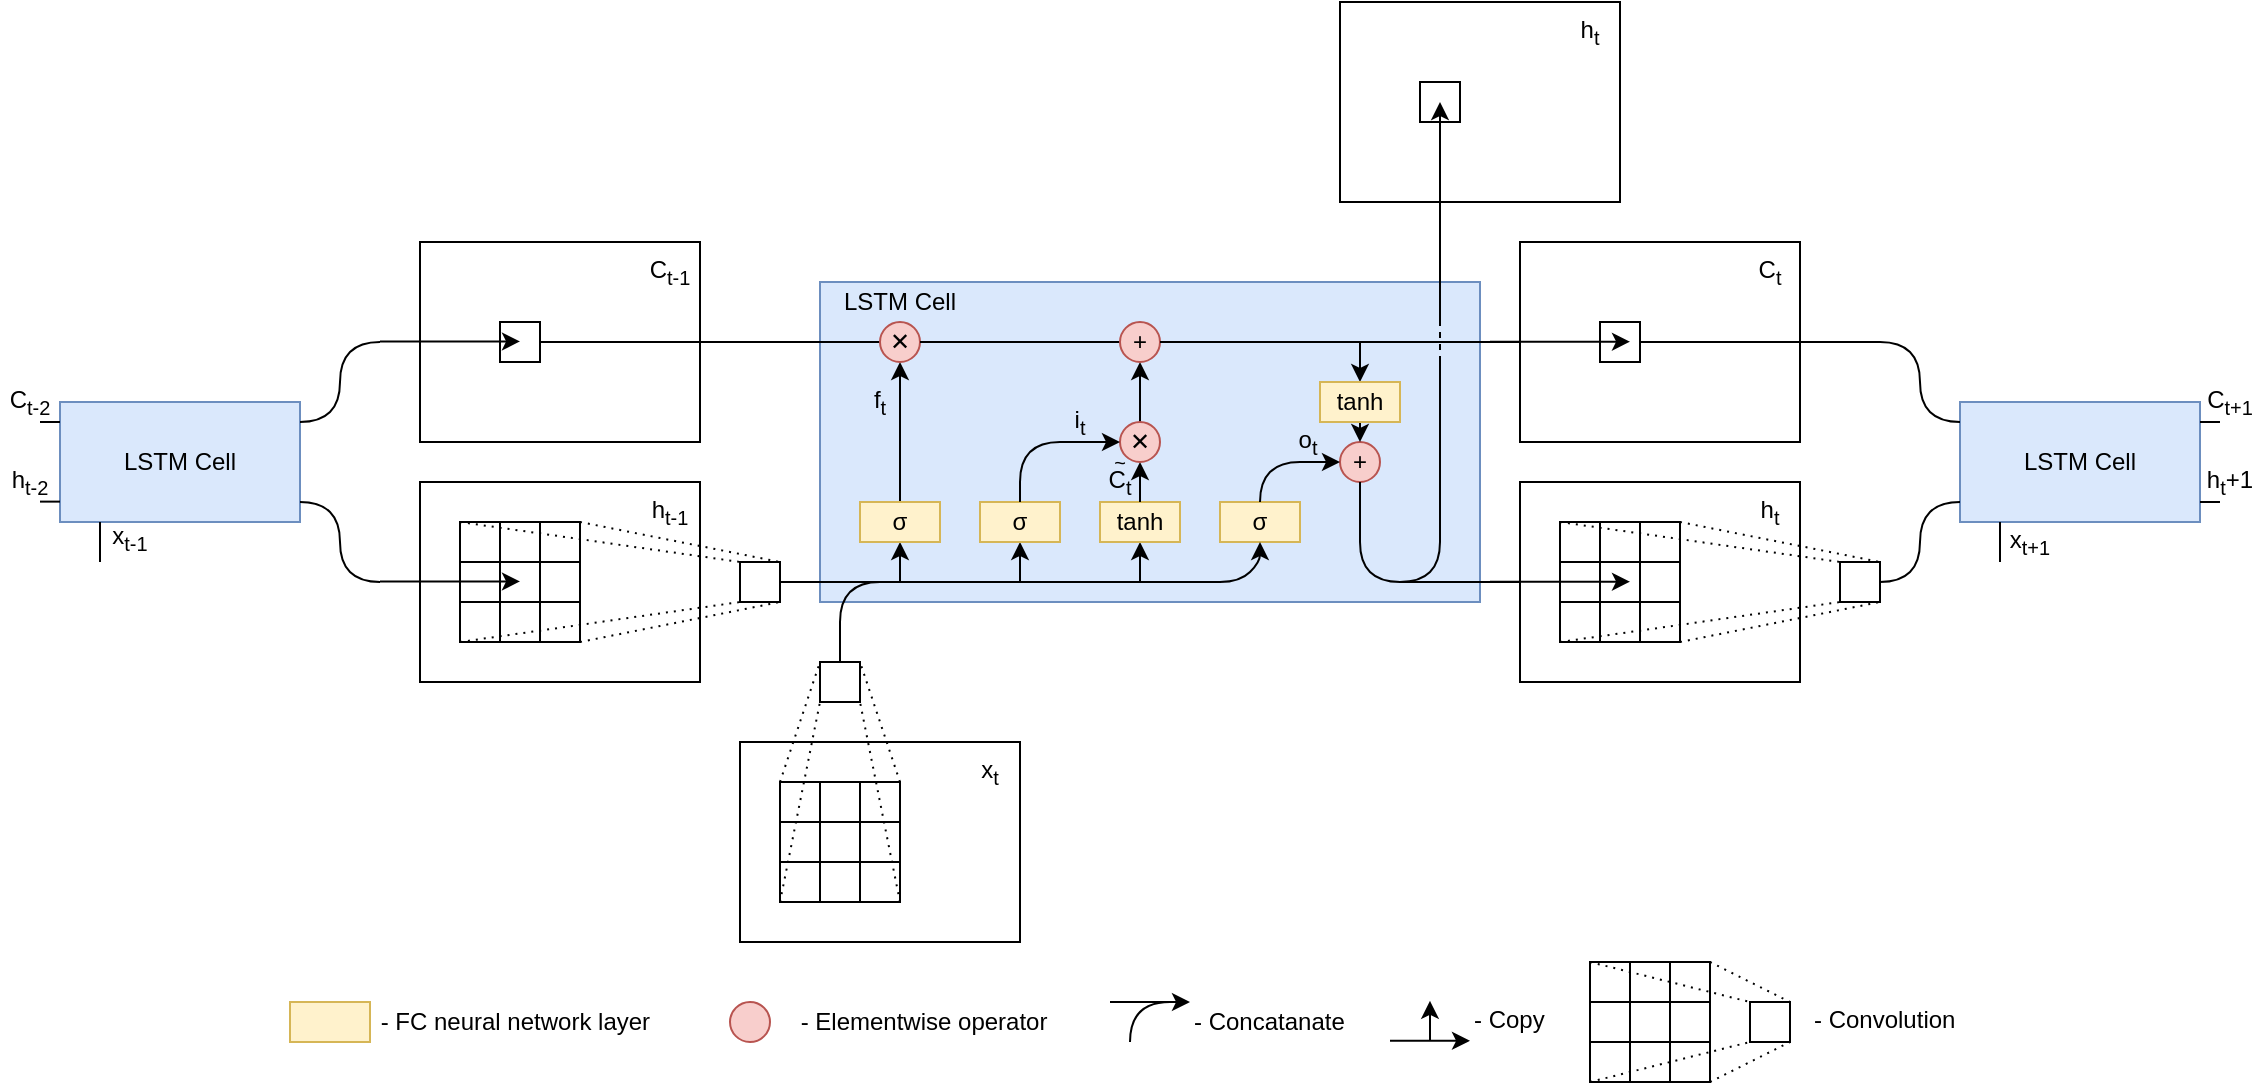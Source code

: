 <mxfile version="16.5.4" type="device"><diagram id="KhUQchR3RlhRg2ee9thn" name="Page-1"><mxGraphModel dx="1152" dy="661" grid="1" gridSize="10" guides="1" tooltips="1" connect="1" arrows="1" fold="1" page="1" pageScale="1" pageWidth="827" pageHeight="1169" math="0" shadow="0"><root><mxCell id="0"/><mxCell id="1" parent="0"/><mxCell id="8N4A5FO1xMZ-NtnTZJ2Z-138" value="" style="rounded=0;whiteSpace=wrap;html=1;fillColor=none;" vertex="1" parent="1"><mxGeometry x="560" y="400" width="140" height="100" as="geometry"/></mxCell><mxCell id="8N4A5FO1xMZ-NtnTZJ2Z-185" value="" style="rounded=0;whiteSpace=wrap;html=1;fillColor=none;" vertex="1" parent="1"><mxGeometry x="1110" y="400" width="140" height="100" as="geometry"/></mxCell><mxCell id="8N4A5FO1xMZ-NtnTZJ2Z-153" value="" style="rounded=0;whiteSpace=wrap;html=1;fillColor=none;" vertex="1" parent="1"><mxGeometry x="560" y="280" width="140" height="100" as="geometry"/></mxCell><mxCell id="8N4A5FO1xMZ-NtnTZJ2Z-56" value="" style="rounded=0;whiteSpace=wrap;html=1;fillColor=#dae8fc;strokeColor=#6c8ebf;" vertex="1" parent="1"><mxGeometry x="760" y="300" width="330" height="160" as="geometry"/></mxCell><mxCell id="8N4A5FO1xMZ-NtnTZJ2Z-57" value="" style="endArrow=none;html=1;rounded=0;" edge="1" parent="1"><mxGeometry width="50" height="50" relative="1" as="geometry"><mxPoint x="740" y="450" as="sourcePoint"/><mxPoint x="960" y="450" as="targetPoint"/></mxGeometry></mxCell><mxCell id="8N4A5FO1xMZ-NtnTZJ2Z-58" value="" style="endArrow=classic;html=1;rounded=0;endFill=1;" edge="1" parent="1"><mxGeometry width="50" height="50" relative="1" as="geometry"><mxPoint x="800" y="450" as="sourcePoint"/><mxPoint x="800" y="430" as="targetPoint"/></mxGeometry></mxCell><mxCell id="8N4A5FO1xMZ-NtnTZJ2Z-59" style="edgeStyle=orthogonalEdgeStyle;rounded=0;orthogonalLoop=1;jettySize=auto;html=1;exitX=0.5;exitY=0;exitDx=0;exitDy=0;entryX=0.5;entryY=1;entryDx=0;entryDy=0;endArrow=classic;endFill=1;" edge="1" parent="1" source="8N4A5FO1xMZ-NtnTZJ2Z-60" target="8N4A5FO1xMZ-NtnTZJ2Z-70"><mxGeometry relative="1" as="geometry"/></mxCell><mxCell id="8N4A5FO1xMZ-NtnTZJ2Z-60" value="σ" style="rounded=0;whiteSpace=wrap;html=1;fillColor=#fff2cc;strokeColor=#d6b656;" vertex="1" parent="1"><mxGeometry x="780" y="410" width="40" height="20" as="geometry"/></mxCell><mxCell id="8N4A5FO1xMZ-NtnTZJ2Z-61" value="" style="endArrow=classic;html=1;rounded=0;endFill=1;" edge="1" parent="1"><mxGeometry width="50" height="50" relative="1" as="geometry"><mxPoint x="860" y="450" as="sourcePoint"/><mxPoint x="860" y="430" as="targetPoint"/></mxGeometry></mxCell><mxCell id="8N4A5FO1xMZ-NtnTZJ2Z-62" value="σ" style="rounded=0;whiteSpace=wrap;html=1;fillColor=#fff2cc;strokeColor=#d6b656;" vertex="1" parent="1"><mxGeometry x="840" y="410" width="40" height="20" as="geometry"/></mxCell><mxCell id="8N4A5FO1xMZ-NtnTZJ2Z-63" value="" style="endArrow=classic;html=1;rounded=0;endFill=1;" edge="1" parent="1"><mxGeometry width="50" height="50" relative="1" as="geometry"><mxPoint x="920" y="450" as="sourcePoint"/><mxPoint x="920" y="430" as="targetPoint"/></mxGeometry></mxCell><mxCell id="8N4A5FO1xMZ-NtnTZJ2Z-64" value="tanh" style="rounded=0;whiteSpace=wrap;html=1;fillColor=#fff2cc;strokeColor=#d6b656;" vertex="1" parent="1"><mxGeometry x="900" y="410" width="40" height="20" as="geometry"/></mxCell><mxCell id="8N4A5FO1xMZ-NtnTZJ2Z-65" value="" style="endArrow=classic;html=1;rounded=0;exitX=0.5;exitY=0;exitDx=0;exitDy=0;endFill=1;" edge="1" parent="1" source="8N4A5FO1xMZ-NtnTZJ2Z-64"><mxGeometry width="50" height="50" relative="1" as="geometry"><mxPoint x="900" y="410" as="sourcePoint"/><mxPoint x="920" y="390" as="targetPoint"/></mxGeometry></mxCell><mxCell id="8N4A5FO1xMZ-NtnTZJ2Z-66" style="edgeStyle=orthogonalEdgeStyle;rounded=0;orthogonalLoop=1;jettySize=auto;html=1;exitX=0.5;exitY=0;exitDx=0;exitDy=0;entryX=0.5;entryY=1;entryDx=0;entryDy=0;endArrow=classic;endFill=1;" edge="1" parent="1" source="8N4A5FO1xMZ-NtnTZJ2Z-67" target="8N4A5FO1xMZ-NtnTZJ2Z-72"><mxGeometry relative="1" as="geometry"/></mxCell><mxCell id="8N4A5FO1xMZ-NtnTZJ2Z-67" value="✕" style="ellipse;whiteSpace=wrap;html=1;aspect=fixed;fillColor=#f8cecc;strokeColor=#b85450;" vertex="1" parent="1"><mxGeometry x="910" y="370" width="20" height="20" as="geometry"/></mxCell><mxCell id="8N4A5FO1xMZ-NtnTZJ2Z-68" value="" style="curved=1;endArrow=none;html=1;rounded=0;endFill=0;" edge="1" parent="1"><mxGeometry width="50" height="50" relative="1" as="geometry"><mxPoint x="860" y="400" as="sourcePoint"/><mxPoint x="880" y="380" as="targetPoint"/><Array as="points"><mxPoint x="860" y="380"/></Array></mxGeometry></mxCell><mxCell id="8N4A5FO1xMZ-NtnTZJ2Z-69" value="" style="endArrow=none;html=1;rounded=0;entryX=0;entryY=0.5;entryDx=0;entryDy=0;" edge="1" parent="1" target="8N4A5FO1xMZ-NtnTZJ2Z-70"><mxGeometry width="50" height="50" relative="1" as="geometry"><mxPoint x="740" y="330" as="sourcePoint"/><mxPoint x="780" y="330" as="targetPoint"/></mxGeometry></mxCell><mxCell id="8N4A5FO1xMZ-NtnTZJ2Z-70" value="✕" style="ellipse;whiteSpace=wrap;html=1;aspect=fixed;fillColor=#f8cecc;strokeColor=#b85450;" vertex="1" parent="1"><mxGeometry x="790" y="320" width="20" height="20" as="geometry"/></mxCell><mxCell id="8N4A5FO1xMZ-NtnTZJ2Z-71" value="" style="endArrow=none;html=1;rounded=0;exitX=1;exitY=0.5;exitDx=0;exitDy=0;entryX=0;entryY=0.5;entryDx=0;entryDy=0;" edge="1" parent="1" source="8N4A5FO1xMZ-NtnTZJ2Z-70" target="8N4A5FO1xMZ-NtnTZJ2Z-72"><mxGeometry width="50" height="50" relative="1" as="geometry"><mxPoint x="850" y="320" as="sourcePoint"/><mxPoint x="900" y="330" as="targetPoint"/></mxGeometry></mxCell><mxCell id="8N4A5FO1xMZ-NtnTZJ2Z-72" value="+" style="ellipse;whiteSpace=wrap;html=1;aspect=fixed;fillColor=#f8cecc;strokeColor=#b85450;" vertex="1" parent="1"><mxGeometry x="910" y="320" width="20" height="20" as="geometry"/></mxCell><mxCell id="8N4A5FO1xMZ-NtnTZJ2Z-73" value="σ" style="rounded=0;whiteSpace=wrap;html=1;fillColor=#fff2cc;strokeColor=#d6b656;" vertex="1" parent="1"><mxGeometry x="960" y="410" width="40" height="20" as="geometry"/></mxCell><mxCell id="8N4A5FO1xMZ-NtnTZJ2Z-74" value="" style="curved=1;endArrow=classic;html=1;rounded=0;entryX=0.5;entryY=1;entryDx=0;entryDy=0;" edge="1" parent="1" target="8N4A5FO1xMZ-NtnTZJ2Z-73"><mxGeometry width="50" height="50" relative="1" as="geometry"><mxPoint x="960" y="450" as="sourcePoint"/><mxPoint x="1060" y="440" as="targetPoint"/><Array as="points"><mxPoint x="970" y="450"/><mxPoint x="980" y="440"/></Array></mxGeometry></mxCell><mxCell id="8N4A5FO1xMZ-NtnTZJ2Z-75" value="" style="curved=1;endArrow=none;html=1;rounded=0;exitX=0.5;exitY=0;exitDx=0;exitDy=0;endFill=0;" edge="1" parent="1" source="8N4A5FO1xMZ-NtnTZJ2Z-73"><mxGeometry width="50" height="50" relative="1" as="geometry"><mxPoint x="989" y="390" as="sourcePoint"/><mxPoint x="1000" y="390" as="targetPoint"/><Array as="points"><mxPoint x="980" y="400"/><mxPoint x="990" y="390"/></Array></mxGeometry></mxCell><mxCell id="8N4A5FO1xMZ-NtnTZJ2Z-76" value="" style="endArrow=none;html=1;rounded=0;exitX=0.5;exitY=0;exitDx=0;exitDy=0;" edge="1" parent="1" source="8N4A5FO1xMZ-NtnTZJ2Z-62"><mxGeometry width="50" height="50" relative="1" as="geometry"><mxPoint x="920" y="420" as="sourcePoint"/><mxPoint x="860" y="400" as="targetPoint"/></mxGeometry></mxCell><mxCell id="8N4A5FO1xMZ-NtnTZJ2Z-77" value="" style="endArrow=classic;html=1;rounded=0;entryX=0;entryY=0.5;entryDx=0;entryDy=0;" edge="1" parent="1" target="8N4A5FO1xMZ-NtnTZJ2Z-67"><mxGeometry width="50" height="50" relative="1" as="geometry"><mxPoint x="880" y="380" as="sourcePoint"/><mxPoint x="880" y="350" as="targetPoint"/></mxGeometry></mxCell><mxCell id="8N4A5FO1xMZ-NtnTZJ2Z-78" value="+" style="ellipse;whiteSpace=wrap;html=1;aspect=fixed;fillColor=#f8cecc;strokeColor=#b85450;" vertex="1" parent="1"><mxGeometry x="1020" y="380" width="20" height="20" as="geometry"/></mxCell><mxCell id="8N4A5FO1xMZ-NtnTZJ2Z-79" value="" style="endArrow=classic;html=1;rounded=0;entryX=0;entryY=0.5;entryDx=0;entryDy=0;" edge="1" parent="1" target="8N4A5FO1xMZ-NtnTZJ2Z-78"><mxGeometry width="50" height="50" relative="1" as="geometry"><mxPoint x="1000" y="390" as="sourcePoint"/><mxPoint x="1100" y="430" as="targetPoint"/></mxGeometry></mxCell><mxCell id="8N4A5FO1xMZ-NtnTZJ2Z-80" value="" style="endArrow=classic;html=1;rounded=0;" edge="1" parent="1"><mxGeometry width="50" height="50" relative="1" as="geometry"><mxPoint x="1030" y="330" as="sourcePoint"/><mxPoint x="1030" y="350" as="targetPoint"/></mxGeometry></mxCell><mxCell id="8N4A5FO1xMZ-NtnTZJ2Z-81" style="edgeStyle=orthogonalEdgeStyle;rounded=0;orthogonalLoop=1;jettySize=auto;html=1;exitX=0.5;exitY=1;exitDx=0;exitDy=0;entryX=0.5;entryY=0;entryDx=0;entryDy=0;endArrow=classic;endFill=1;" edge="1" parent="1" source="8N4A5FO1xMZ-NtnTZJ2Z-82" target="8N4A5FO1xMZ-NtnTZJ2Z-78"><mxGeometry relative="1" as="geometry"/></mxCell><mxCell id="8N4A5FO1xMZ-NtnTZJ2Z-82" value="tanh" style="rounded=0;whiteSpace=wrap;html=1;fillColor=#fff2cc;strokeColor=#d6b656;" vertex="1" parent="1"><mxGeometry x="1010" y="350" width="40" height="20" as="geometry"/></mxCell><mxCell id="8N4A5FO1xMZ-NtnTZJ2Z-83" value="" style="curved=1;endArrow=none;html=1;rounded=0;endFill=0;" edge="1" parent="1"><mxGeometry width="50" height="50" relative="1" as="geometry"><mxPoint x="1030" y="430" as="sourcePoint"/><mxPoint x="1050" y="450" as="targetPoint"/><Array as="points"><mxPoint x="1030" y="440"/><mxPoint x="1040" y="450"/></Array></mxGeometry></mxCell><mxCell id="8N4A5FO1xMZ-NtnTZJ2Z-84" value="" style="endArrow=none;html=1;rounded=0;exitX=0.5;exitY=1;exitDx=0;exitDy=0;" edge="1" parent="1" source="8N4A5FO1xMZ-NtnTZJ2Z-78"><mxGeometry width="50" height="50" relative="1" as="geometry"><mxPoint x="1040" y="460" as="sourcePoint"/><mxPoint x="1030" y="430" as="targetPoint"/></mxGeometry></mxCell><mxCell id="8N4A5FO1xMZ-NtnTZJ2Z-85" value="" style="curved=1;endArrow=none;html=1;rounded=0;endFill=0;" edge="1" parent="1"><mxGeometry width="50" height="50" relative="1" as="geometry"><mxPoint x="770" y="470" as="sourcePoint"/><mxPoint x="790" y="450" as="targetPoint"/><Array as="points"><mxPoint x="770" y="450"/></Array></mxGeometry></mxCell><mxCell id="8N4A5FO1xMZ-NtnTZJ2Z-86" value="" style="endArrow=none;html=1;rounded=0;" edge="1" parent="1"><mxGeometry width="50" height="50" relative="1" as="geometry"><mxPoint x="770" y="490" as="sourcePoint"/><mxPoint x="770" y="470" as="targetPoint"/></mxGeometry></mxCell><mxCell id="8N4A5FO1xMZ-NtnTZJ2Z-89" value="LSTM Cell" style="text;html=1;strokeColor=none;fillColor=none;align=center;verticalAlign=middle;whiteSpace=wrap;rounded=0;" vertex="1" parent="1"><mxGeometry x="760" y="300" width="80" height="20" as="geometry"/></mxCell><mxCell id="8N4A5FO1xMZ-NtnTZJ2Z-90" value="h&lt;sub&gt;t-1&lt;/sub&gt;" style="text;html=1;strokeColor=none;fillColor=none;align=center;verticalAlign=middle;whiteSpace=wrap;rounded=0;" vertex="1" parent="1"><mxGeometry x="670" y="400" width="30" height="30" as="geometry"/></mxCell><mxCell id="8N4A5FO1xMZ-NtnTZJ2Z-91" value="C&lt;sub&gt;t-1&lt;/sub&gt;" style="text;html=1;strokeColor=none;fillColor=none;align=center;verticalAlign=middle;whiteSpace=wrap;rounded=0;" vertex="1" parent="1"><mxGeometry x="670" y="280" width="30" height="30" as="geometry"/></mxCell><mxCell id="8N4A5FO1xMZ-NtnTZJ2Z-92" value="x&lt;sub&gt;t&lt;/sub&gt;" style="text;html=1;strokeColor=none;fillColor=none;align=center;verticalAlign=middle;whiteSpace=wrap;rounded=0;" vertex="1" parent="1"><mxGeometry x="830" y="530" width="30" height="30" as="geometry"/></mxCell><mxCell id="8N4A5FO1xMZ-NtnTZJ2Z-93" value="" style="endArrow=none;html=1;rounded=0;" edge="1" parent="1"><mxGeometry width="50" height="50" relative="1" as="geometry"><mxPoint x="1050" y="450" as="sourcePoint"/><mxPoint x="1110" y="450" as="targetPoint"/></mxGeometry></mxCell><mxCell id="8N4A5FO1xMZ-NtnTZJ2Z-94" value="" style="endArrow=none;html=1;rounded=0;exitX=1;exitY=0.5;exitDx=0;exitDy=0;" edge="1" parent="1" source="8N4A5FO1xMZ-NtnTZJ2Z-72"><mxGeometry width="50" height="50" relative="1" as="geometry"><mxPoint x="1080" y="340" as="sourcePoint"/><mxPoint x="1110" y="330" as="targetPoint"/></mxGeometry></mxCell><mxCell id="8N4A5FO1xMZ-NtnTZJ2Z-95" value="" style="curved=1;endArrow=none;html=1;rounded=0;endFill=0;" edge="1" parent="1"><mxGeometry width="50" height="50" relative="1" as="geometry"><mxPoint x="1070" y="430" as="sourcePoint"/><mxPoint x="1050" y="450" as="targetPoint"/><Array as="points"><mxPoint x="1070" y="440"/><mxPoint x="1060" y="450"/></Array></mxGeometry></mxCell><mxCell id="8N4A5FO1xMZ-NtnTZJ2Z-98" value="" style="endArrow=none;html=1;rounded=0;" edge="1" parent="1"><mxGeometry width="50" height="50" relative="1" as="geometry"><mxPoint x="1070" y="430" as="sourcePoint"/><mxPoint x="1070" y="340" as="targetPoint"/></mxGeometry></mxCell><mxCell id="8N4A5FO1xMZ-NtnTZJ2Z-99" value="" style="endArrow=none;dashed=1;html=1;rounded=0;" edge="1" parent="1"><mxGeometry width="50" height="50" relative="1" as="geometry"><mxPoint x="1070" y="340" as="sourcePoint"/><mxPoint x="1070" y="320" as="targetPoint"/></mxGeometry></mxCell><mxCell id="8N4A5FO1xMZ-NtnTZJ2Z-100" value="f&lt;sub&gt;t&lt;/sub&gt;" style="text;html=1;strokeColor=none;fillColor=none;align=center;verticalAlign=middle;whiteSpace=wrap;rounded=0;" vertex="1" parent="1"><mxGeometry x="780" y="350" width="20" height="20" as="geometry"/></mxCell><mxCell id="8N4A5FO1xMZ-NtnTZJ2Z-101" value="i&lt;sub&gt;t&lt;/sub&gt;" style="text;html=1;strokeColor=none;fillColor=none;align=center;verticalAlign=middle;whiteSpace=wrap;rounded=0;" vertex="1" parent="1"><mxGeometry x="880" y="360" width="20" height="20" as="geometry"/></mxCell><mxCell id="8N4A5FO1xMZ-NtnTZJ2Z-102" value="C&lt;sub&gt;t&lt;/sub&gt;" style="text;html=1;strokeColor=none;fillColor=none;align=center;verticalAlign=middle;whiteSpace=wrap;rounded=0;" vertex="1" parent="1"><mxGeometry x="900" y="390" width="20" height="20" as="geometry"/></mxCell><mxCell id="8N4A5FO1xMZ-NtnTZJ2Z-103" value="o&lt;sub&gt;t&lt;/sub&gt;" style="text;html=1;strokeColor=none;fillColor=none;align=center;verticalAlign=middle;whiteSpace=wrap;rounded=0;" vertex="1" parent="1"><mxGeometry x="994" y="370" width="20" height="20" as="geometry"/></mxCell><mxCell id="8N4A5FO1xMZ-NtnTZJ2Z-104" value="&lt;div style=&quot;font-size: 11px&quot;&gt;&lt;font style=&quot;font-size: 10px&quot;&gt;~&lt;/font&gt; &lt;/div&gt;" style="text;html=1;strokeColor=none;fillColor=none;align=center;verticalAlign=middle;whiteSpace=wrap;rounded=0;" vertex="1" parent="1"><mxGeometry x="900" y="390" width="20" as="geometry"/></mxCell><mxCell id="8N4A5FO1xMZ-NtnTZJ2Z-105" value="" style="endArrow=none;html=1;rounded=0;exitX=1;exitY=0.5;exitDx=0;exitDy=0;" edge="1" parent="1" source="8N4A5FO1xMZ-NtnTZJ2Z-133"><mxGeometry width="50" height="50" relative="1" as="geometry"><mxPoint x="720" y="450.0" as="sourcePoint"/><mxPoint x="740" y="450" as="targetPoint"/></mxGeometry></mxCell><mxCell id="8N4A5FO1xMZ-NtnTZJ2Z-109" value="" style="rounded=0;whiteSpace=wrap;html=1;fillColor=none;" vertex="1" parent="1"><mxGeometry x="740" y="550" width="20" height="20" as="geometry"/></mxCell><mxCell id="8N4A5FO1xMZ-NtnTZJ2Z-110" value="" style="rounded=0;whiteSpace=wrap;html=1;fillColor=none;" vertex="1" parent="1"><mxGeometry x="760" y="550" width="20" height="20" as="geometry"/></mxCell><mxCell id="8N4A5FO1xMZ-NtnTZJ2Z-111" value="" style="rounded=0;whiteSpace=wrap;html=1;fillColor=none;" vertex="1" parent="1"><mxGeometry x="780" y="550" width="20" height="20" as="geometry"/></mxCell><mxCell id="8N4A5FO1xMZ-NtnTZJ2Z-112" value="" style="rounded=0;whiteSpace=wrap;html=1;fillColor=none;" vertex="1" parent="1"><mxGeometry x="740" y="570" width="20" height="20" as="geometry"/></mxCell><mxCell id="8N4A5FO1xMZ-NtnTZJ2Z-113" value="" style="rounded=0;whiteSpace=wrap;html=1;fillColor=none;" vertex="1" parent="1"><mxGeometry x="760" y="570" width="20" height="20" as="geometry"/></mxCell><mxCell id="8N4A5FO1xMZ-NtnTZJ2Z-114" value="" style="rounded=0;whiteSpace=wrap;html=1;fillColor=none;" vertex="1" parent="1"><mxGeometry x="780" y="570" width="20" height="20" as="geometry"/></mxCell><mxCell id="8N4A5FO1xMZ-NtnTZJ2Z-115" value="" style="rounded=0;whiteSpace=wrap;html=1;fillColor=none;" vertex="1" parent="1"><mxGeometry x="740" y="590" width="20" height="20" as="geometry"/></mxCell><mxCell id="8N4A5FO1xMZ-NtnTZJ2Z-116" value="" style="rounded=0;whiteSpace=wrap;html=1;fillColor=none;" vertex="1" parent="1"><mxGeometry x="760" y="590" width="20" height="20" as="geometry"/></mxCell><mxCell id="8N4A5FO1xMZ-NtnTZJ2Z-117" value="" style="rounded=0;whiteSpace=wrap;html=1;fillColor=none;" vertex="1" parent="1"><mxGeometry x="780" y="590" width="20" height="20" as="geometry"/></mxCell><mxCell id="8N4A5FO1xMZ-NtnTZJ2Z-118" value="" style="rounded=0;whiteSpace=wrap;html=1;fillColor=none;" vertex="1" parent="1"><mxGeometry x="760" y="490" width="20" height="20" as="geometry"/></mxCell><mxCell id="8N4A5FO1xMZ-NtnTZJ2Z-119" value="" style="endArrow=none;dashed=1;html=1;dashPattern=1 3;strokeWidth=1;rounded=0;entryX=0;entryY=1;entryDx=0;entryDy=0;exitX=0;exitY=1;exitDx=0;exitDy=0;" edge="1" parent="1" source="8N4A5FO1xMZ-NtnTZJ2Z-115" target="8N4A5FO1xMZ-NtnTZJ2Z-118"><mxGeometry width="50" height="50" relative="1" as="geometry"><mxPoint x="690" y="700" as="sourcePoint"/><mxPoint x="740" y="650" as="targetPoint"/></mxGeometry></mxCell><mxCell id="8N4A5FO1xMZ-NtnTZJ2Z-120" value="" style="endArrow=none;dashed=1;html=1;dashPattern=1 3;strokeWidth=1;rounded=0;entryX=0;entryY=0;entryDx=0;entryDy=0;exitX=0;exitY=0;exitDx=0;exitDy=0;" edge="1" parent="1" source="8N4A5FO1xMZ-NtnTZJ2Z-109" target="8N4A5FO1xMZ-NtnTZJ2Z-118"><mxGeometry width="50" height="50" relative="1" as="geometry"><mxPoint x="750" y="620" as="sourcePoint"/><mxPoint x="770" y="520" as="targetPoint"/></mxGeometry></mxCell><mxCell id="8N4A5FO1xMZ-NtnTZJ2Z-121" value="" style="endArrow=none;dashed=1;html=1;dashPattern=1 3;strokeWidth=1;rounded=0;entryX=1;entryY=1;entryDx=0;entryDy=0;exitX=1;exitY=1;exitDx=0;exitDy=0;" edge="1" parent="1" source="8N4A5FO1xMZ-NtnTZJ2Z-117" target="8N4A5FO1xMZ-NtnTZJ2Z-118"><mxGeometry width="50" height="50" relative="1" as="geometry"><mxPoint x="750" y="560" as="sourcePoint"/><mxPoint x="770" y="500" as="targetPoint"/></mxGeometry></mxCell><mxCell id="8N4A5FO1xMZ-NtnTZJ2Z-122" value="" style="endArrow=none;dashed=1;html=1;dashPattern=1 3;strokeWidth=1;rounded=0;entryX=1;entryY=0;entryDx=0;entryDy=0;exitX=1;exitY=0;exitDx=0;exitDy=0;" edge="1" parent="1" source="8N4A5FO1xMZ-NtnTZJ2Z-111" target="8N4A5FO1xMZ-NtnTZJ2Z-118"><mxGeometry width="50" height="50" relative="1" as="geometry"><mxPoint x="810" y="620" as="sourcePoint"/><mxPoint x="790" y="520" as="targetPoint"/></mxGeometry></mxCell><mxCell id="8N4A5FO1xMZ-NtnTZJ2Z-123" value="" style="rounded=0;whiteSpace=wrap;html=1;fillColor=none;" vertex="1" parent="1"><mxGeometry x="720" y="530" width="140" height="100" as="geometry"/></mxCell><mxCell id="8N4A5FO1xMZ-NtnTZJ2Z-124" value="" style="rounded=0;whiteSpace=wrap;html=1;fillColor=none;" vertex="1" parent="1"><mxGeometry x="580" y="420" width="20" height="20" as="geometry"/></mxCell><mxCell id="8N4A5FO1xMZ-NtnTZJ2Z-125" value="" style="rounded=0;whiteSpace=wrap;html=1;fillColor=none;" vertex="1" parent="1"><mxGeometry x="600" y="420" width="20" height="20" as="geometry"/></mxCell><mxCell id="8N4A5FO1xMZ-NtnTZJ2Z-126" value="" style="rounded=0;whiteSpace=wrap;html=1;fillColor=none;" vertex="1" parent="1"><mxGeometry x="620" y="420" width="20" height="20" as="geometry"/></mxCell><mxCell id="8N4A5FO1xMZ-NtnTZJ2Z-127" value="" style="rounded=0;whiteSpace=wrap;html=1;fillColor=none;" vertex="1" parent="1"><mxGeometry x="580" y="440" width="20" height="20" as="geometry"/></mxCell><mxCell id="8N4A5FO1xMZ-NtnTZJ2Z-128" value="" style="rounded=0;whiteSpace=wrap;html=1;fillColor=none;" vertex="1" parent="1"><mxGeometry x="600" y="440" width="20" height="20" as="geometry"/></mxCell><mxCell id="8N4A5FO1xMZ-NtnTZJ2Z-129" value="" style="rounded=0;whiteSpace=wrap;html=1;fillColor=none;" vertex="1" parent="1"><mxGeometry x="620" y="440" width="20" height="20" as="geometry"/></mxCell><mxCell id="8N4A5FO1xMZ-NtnTZJ2Z-130" value="" style="rounded=0;whiteSpace=wrap;html=1;fillColor=none;" vertex="1" parent="1"><mxGeometry x="580" y="460" width="20" height="20" as="geometry"/></mxCell><mxCell id="8N4A5FO1xMZ-NtnTZJ2Z-131" value="" style="rounded=0;whiteSpace=wrap;html=1;fillColor=none;" vertex="1" parent="1"><mxGeometry x="600" y="460" width="20" height="20" as="geometry"/></mxCell><mxCell id="8N4A5FO1xMZ-NtnTZJ2Z-132" value="" style="rounded=0;whiteSpace=wrap;html=1;fillColor=none;" vertex="1" parent="1"><mxGeometry x="620" y="460" width="20" height="20" as="geometry"/></mxCell><mxCell id="8N4A5FO1xMZ-NtnTZJ2Z-133" value="" style="rounded=0;whiteSpace=wrap;html=1;fillColor=none;" vertex="1" parent="1"><mxGeometry x="720" y="440" width="20" height="20" as="geometry"/></mxCell><mxCell id="8N4A5FO1xMZ-NtnTZJ2Z-134" value="" style="endArrow=none;dashed=1;html=1;dashPattern=1 3;strokeWidth=1;rounded=0;entryX=0;entryY=1;entryDx=0;entryDy=0;exitX=0;exitY=1;exitDx=0;exitDy=0;" edge="1" parent="1" source="8N4A5FO1xMZ-NtnTZJ2Z-130" target="8N4A5FO1xMZ-NtnTZJ2Z-133"><mxGeometry width="50" height="50" relative="1" as="geometry"><mxPoint x="530" y="570" as="sourcePoint"/><mxPoint x="580" y="520" as="targetPoint"/></mxGeometry></mxCell><mxCell id="8N4A5FO1xMZ-NtnTZJ2Z-135" value="" style="endArrow=none;dashed=1;html=1;dashPattern=1 3;strokeWidth=1;rounded=0;entryX=0;entryY=0;entryDx=0;entryDy=0;exitX=0;exitY=0;exitDx=0;exitDy=0;" edge="1" parent="1" source="8N4A5FO1xMZ-NtnTZJ2Z-124" target="8N4A5FO1xMZ-NtnTZJ2Z-133"><mxGeometry width="50" height="50" relative="1" as="geometry"><mxPoint x="590" y="490" as="sourcePoint"/><mxPoint x="610" y="390" as="targetPoint"/></mxGeometry></mxCell><mxCell id="8N4A5FO1xMZ-NtnTZJ2Z-136" value="" style="endArrow=none;dashed=1;html=1;dashPattern=1 3;strokeWidth=1;rounded=0;entryX=1;entryY=1;entryDx=0;entryDy=0;exitX=1;exitY=1;exitDx=0;exitDy=0;" edge="1" parent="1" source="8N4A5FO1xMZ-NtnTZJ2Z-132" target="8N4A5FO1xMZ-NtnTZJ2Z-133"><mxGeometry width="50" height="50" relative="1" as="geometry"><mxPoint x="590" y="430" as="sourcePoint"/><mxPoint x="610" y="370" as="targetPoint"/></mxGeometry></mxCell><mxCell id="8N4A5FO1xMZ-NtnTZJ2Z-137" value="" style="endArrow=none;dashed=1;html=1;dashPattern=1 3;strokeWidth=1;rounded=0;entryX=1;entryY=0;entryDx=0;entryDy=0;exitX=1;exitY=0;exitDx=0;exitDy=0;" edge="1" parent="1" source="8N4A5FO1xMZ-NtnTZJ2Z-126" target="8N4A5FO1xMZ-NtnTZJ2Z-133"><mxGeometry width="50" height="50" relative="1" as="geometry"><mxPoint x="650" y="490" as="sourcePoint"/><mxPoint x="630" y="390" as="targetPoint"/></mxGeometry></mxCell><mxCell id="8N4A5FO1xMZ-NtnTZJ2Z-143" value="" style="rounded=0;whiteSpace=wrap;html=1;fillColor=none;" vertex="1" parent="1"><mxGeometry x="600" y="320" width="20" height="20" as="geometry"/></mxCell><mxCell id="8N4A5FO1xMZ-NtnTZJ2Z-155" value="" style="endArrow=none;html=1;rounded=0;strokeWidth=1;exitX=1;exitY=0.5;exitDx=0;exitDy=0;" edge="1" parent="1" source="8N4A5FO1xMZ-NtnTZJ2Z-143"><mxGeometry width="50" height="50" relative="1" as="geometry"><mxPoint x="700" y="330" as="sourcePoint"/><mxPoint x="740" y="330" as="targetPoint"/></mxGeometry></mxCell><mxCell id="8N4A5FO1xMZ-NtnTZJ2Z-156" value="" style="rounded=0;whiteSpace=wrap;html=1;fillColor=none;" vertex="1" parent="1"><mxGeometry x="1110" y="280" width="140" height="100" as="geometry"/></mxCell><mxCell id="8N4A5FO1xMZ-NtnTZJ2Z-157" value="C&lt;sub&gt;t&lt;/sub&gt;" style="text;html=1;strokeColor=none;fillColor=none;align=center;verticalAlign=middle;whiteSpace=wrap;rounded=0;" vertex="1" parent="1"><mxGeometry x="1220" y="280" width="30" height="30" as="geometry"/></mxCell><mxCell id="8N4A5FO1xMZ-NtnTZJ2Z-158" value="" style="rounded=0;whiteSpace=wrap;html=1;fillColor=none;" vertex="1" parent="1"><mxGeometry x="1150" y="320" width="20" height="20" as="geometry"/></mxCell><mxCell id="8N4A5FO1xMZ-NtnTZJ2Z-165" value="" style="rounded=0;whiteSpace=wrap;html=1;fillColor=none;" vertex="1" parent="1"><mxGeometry x="1020" y="160" width="140" height="100" as="geometry"/></mxCell><mxCell id="8N4A5FO1xMZ-NtnTZJ2Z-166" value="" style="rounded=0;whiteSpace=wrap;html=1;fillColor=none;" vertex="1" parent="1"><mxGeometry x="1060" y="200" width="20" height="20" as="geometry"/></mxCell><mxCell id="8N4A5FO1xMZ-NtnTZJ2Z-167" value="h&lt;sub&gt;t&lt;/sub&gt;" style="text;html=1;strokeColor=none;fillColor=none;align=center;verticalAlign=middle;whiteSpace=wrap;rounded=0;" vertex="1" parent="1"><mxGeometry x="1130" y="160" width="30" height="30" as="geometry"/></mxCell><mxCell id="8N4A5FO1xMZ-NtnTZJ2Z-168" value="" style="endArrow=classic;html=1;rounded=0;strokeWidth=1;" edge="1" parent="1"><mxGeometry width="50" height="50" relative="1" as="geometry"><mxPoint x="1095" y="449.83" as="sourcePoint"/><mxPoint x="1165" y="449.83" as="targetPoint"/></mxGeometry></mxCell><mxCell id="8N4A5FO1xMZ-NtnTZJ2Z-169" value="" style="endArrow=classic;html=1;rounded=0;strokeWidth=1;" edge="1" parent="1"><mxGeometry width="50" height="50" relative="1" as="geometry"><mxPoint x="1095" y="329.83" as="sourcePoint"/><mxPoint x="1165" y="329.83" as="targetPoint"/></mxGeometry></mxCell><mxCell id="8N4A5FO1xMZ-NtnTZJ2Z-170" value="h&lt;sub&gt;t&lt;/sub&gt;" style="text;html=1;strokeColor=none;fillColor=none;align=center;verticalAlign=middle;whiteSpace=wrap;rounded=0;" vertex="1" parent="1"><mxGeometry x="1220" y="400" width="30" height="30" as="geometry"/></mxCell><mxCell id="8N4A5FO1xMZ-NtnTZJ2Z-171" value="" style="rounded=0;whiteSpace=wrap;html=1;fillColor=none;" vertex="1" parent="1"><mxGeometry x="1130" y="420" width="20" height="20" as="geometry"/></mxCell><mxCell id="8N4A5FO1xMZ-NtnTZJ2Z-172" value="" style="rounded=0;whiteSpace=wrap;html=1;fillColor=none;" vertex="1" parent="1"><mxGeometry x="1150" y="420" width="20" height="20" as="geometry"/></mxCell><mxCell id="8N4A5FO1xMZ-NtnTZJ2Z-173" value="" style="rounded=0;whiteSpace=wrap;html=1;fillColor=none;" vertex="1" parent="1"><mxGeometry x="1170" y="420" width="20" height="20" as="geometry"/></mxCell><mxCell id="8N4A5FO1xMZ-NtnTZJ2Z-174" value="" style="rounded=0;whiteSpace=wrap;html=1;fillColor=none;" vertex="1" parent="1"><mxGeometry x="1130" y="440" width="20" height="20" as="geometry"/></mxCell><mxCell id="8N4A5FO1xMZ-NtnTZJ2Z-175" value="" style="rounded=0;whiteSpace=wrap;html=1;fillColor=none;" vertex="1" parent="1"><mxGeometry x="1150" y="440" width="20" height="20" as="geometry"/></mxCell><mxCell id="8N4A5FO1xMZ-NtnTZJ2Z-176" value="" style="rounded=0;whiteSpace=wrap;html=1;fillColor=none;" vertex="1" parent="1"><mxGeometry x="1170" y="440" width="20" height="20" as="geometry"/></mxCell><mxCell id="8N4A5FO1xMZ-NtnTZJ2Z-177" value="" style="rounded=0;whiteSpace=wrap;html=1;fillColor=none;" vertex="1" parent="1"><mxGeometry x="1130" y="460" width="20" height="20" as="geometry"/></mxCell><mxCell id="8N4A5FO1xMZ-NtnTZJ2Z-178" value="" style="rounded=0;whiteSpace=wrap;html=1;fillColor=none;" vertex="1" parent="1"><mxGeometry x="1150" y="460" width="20" height="20" as="geometry"/></mxCell><mxCell id="8N4A5FO1xMZ-NtnTZJ2Z-179" value="" style="rounded=0;whiteSpace=wrap;html=1;fillColor=none;" vertex="1" parent="1"><mxGeometry x="1170" y="460" width="20" height="20" as="geometry"/></mxCell><mxCell id="8N4A5FO1xMZ-NtnTZJ2Z-180" value="" style="rounded=0;whiteSpace=wrap;html=1;fillColor=none;" vertex="1" parent="1"><mxGeometry x="1270" y="440" width="20" height="20" as="geometry"/></mxCell><mxCell id="8N4A5FO1xMZ-NtnTZJ2Z-181" value="" style="endArrow=none;dashed=1;html=1;dashPattern=1 3;strokeWidth=1;rounded=0;entryX=0;entryY=1;entryDx=0;entryDy=0;exitX=0;exitY=1;exitDx=0;exitDy=0;" edge="1" parent="1" source="8N4A5FO1xMZ-NtnTZJ2Z-177" target="8N4A5FO1xMZ-NtnTZJ2Z-180"><mxGeometry width="50" height="50" relative="1" as="geometry"><mxPoint x="1080" y="570" as="sourcePoint"/><mxPoint x="1130" y="520" as="targetPoint"/></mxGeometry></mxCell><mxCell id="8N4A5FO1xMZ-NtnTZJ2Z-182" value="" style="endArrow=none;dashed=1;html=1;dashPattern=1 3;strokeWidth=1;rounded=0;entryX=0;entryY=0;entryDx=0;entryDy=0;exitX=0;exitY=0;exitDx=0;exitDy=0;" edge="1" parent="1" source="8N4A5FO1xMZ-NtnTZJ2Z-171" target="8N4A5FO1xMZ-NtnTZJ2Z-180"><mxGeometry width="50" height="50" relative="1" as="geometry"><mxPoint x="1140" y="490" as="sourcePoint"/><mxPoint x="1160" y="390" as="targetPoint"/></mxGeometry></mxCell><mxCell id="8N4A5FO1xMZ-NtnTZJ2Z-183" value="" style="endArrow=none;dashed=1;html=1;dashPattern=1 3;strokeWidth=1;rounded=0;entryX=1;entryY=1;entryDx=0;entryDy=0;exitX=1;exitY=1;exitDx=0;exitDy=0;" edge="1" parent="1" source="8N4A5FO1xMZ-NtnTZJ2Z-179" target="8N4A5FO1xMZ-NtnTZJ2Z-180"><mxGeometry width="50" height="50" relative="1" as="geometry"><mxPoint x="1140" y="430" as="sourcePoint"/><mxPoint x="1160" y="370" as="targetPoint"/></mxGeometry></mxCell><mxCell id="8N4A5FO1xMZ-NtnTZJ2Z-184" value="" style="endArrow=none;dashed=1;html=1;dashPattern=1 3;strokeWidth=1;rounded=0;entryX=1;entryY=0;entryDx=0;entryDy=0;exitX=1;exitY=0;exitDx=0;exitDy=0;" edge="1" parent="1" source="8N4A5FO1xMZ-NtnTZJ2Z-173" target="8N4A5FO1xMZ-NtnTZJ2Z-180"><mxGeometry width="50" height="50" relative="1" as="geometry"><mxPoint x="1200" y="490" as="sourcePoint"/><mxPoint x="1180" y="390" as="targetPoint"/></mxGeometry></mxCell><mxCell id="8N4A5FO1xMZ-NtnTZJ2Z-187" value="" style="endArrow=classic;html=1;rounded=0;strokeWidth=1;" edge="1" parent="1"><mxGeometry width="50" height="50" relative="1" as="geometry"><mxPoint x="1070" y="320" as="sourcePoint"/><mxPoint x="1070" y="210" as="targetPoint"/></mxGeometry></mxCell><mxCell id="8N4A5FO1xMZ-NtnTZJ2Z-188" value="" style="curved=1;endArrow=none;html=1;rounded=0;endFill=0;" edge="1" parent="1"><mxGeometry width="50" height="50" relative="1" as="geometry"><mxPoint x="1310" y="350" as="sourcePoint"/><mxPoint x="1290" y="330" as="targetPoint"/><Array as="points"><mxPoint x="1310" y="340"/><mxPoint x="1300" y="330"/></Array></mxGeometry></mxCell><mxCell id="8N4A5FO1xMZ-NtnTZJ2Z-189" value="" style="curved=1;endArrow=none;html=1;rounded=0;endFill=0;" edge="1" parent="1"><mxGeometry width="50" height="50" relative="1" as="geometry"><mxPoint x="1310" y="430" as="sourcePoint"/><mxPoint x="1290" y="450" as="targetPoint"/><Array as="points"><mxPoint x="1310" y="440"/><mxPoint x="1300" y="450"/></Array></mxGeometry></mxCell><mxCell id="8N4A5FO1xMZ-NtnTZJ2Z-190" value="LSTM Cell" style="rounded=0;whiteSpace=wrap;html=1;fillColor=#dae8fc;strokeColor=#6c8ebf;" vertex="1" parent="1"><mxGeometry x="1330" y="360" width="120" height="60" as="geometry"/></mxCell><mxCell id="8N4A5FO1xMZ-NtnTZJ2Z-191" value="" style="curved=1;endArrow=none;html=1;rounded=0;endFill=0;" edge="1" parent="1"><mxGeometry width="50" height="50" relative="1" as="geometry"><mxPoint x="1310" y="430" as="sourcePoint"/><mxPoint x="1330" y="410" as="targetPoint"/><Array as="points"><mxPoint x="1310" y="420"/><mxPoint x="1320" y="410"/></Array></mxGeometry></mxCell><mxCell id="8N4A5FO1xMZ-NtnTZJ2Z-192" value="" style="curved=1;endArrow=none;html=1;rounded=0;endFill=0;" edge="1" parent="1"><mxGeometry width="50" height="50" relative="1" as="geometry"><mxPoint x="1310" y="350" as="sourcePoint"/><mxPoint x="1330" y="370" as="targetPoint"/><Array as="points"><mxPoint x="1310" y="360"/><mxPoint x="1320" y="370"/></Array></mxGeometry></mxCell><mxCell id="8N4A5FO1xMZ-NtnTZJ2Z-193" value="" style="endArrow=none;html=1;rounded=0;" edge="1" parent="1"><mxGeometry width="50" height="50" relative="1" as="geometry"><mxPoint x="1450" y="410.06" as="sourcePoint"/><mxPoint x="1460" y="410" as="targetPoint"/></mxGeometry></mxCell><mxCell id="8N4A5FO1xMZ-NtnTZJ2Z-194" value="" style="endArrow=none;html=1;rounded=0;" edge="1" parent="1"><mxGeometry width="50" height="50" relative="1" as="geometry"><mxPoint x="1450" y="370.06" as="sourcePoint"/><mxPoint x="1460" y="370" as="targetPoint"/></mxGeometry></mxCell><mxCell id="8N4A5FO1xMZ-NtnTZJ2Z-195" value="" style="endArrow=none;html=1;rounded=0;strokeWidth=1;exitX=1;exitY=0.5;exitDx=0;exitDy=0;" edge="1" parent="1" source="8N4A5FO1xMZ-NtnTZJ2Z-158"><mxGeometry width="50" height="50" relative="1" as="geometry"><mxPoint x="1320" y="580" as="sourcePoint"/><mxPoint x="1290" y="330" as="targetPoint"/></mxGeometry></mxCell><mxCell id="8N4A5FO1xMZ-NtnTZJ2Z-196" value="LSTM Cell" style="rounded=0;whiteSpace=wrap;html=1;fillColor=#dae8fc;strokeColor=#6c8ebf;" vertex="1" parent="1"><mxGeometry x="380" y="360" width="120" height="60" as="geometry"/></mxCell><mxCell id="8N4A5FO1xMZ-NtnTZJ2Z-197" value="" style="curved=1;endArrow=none;html=1;rounded=0;endFill=0;" edge="1" parent="1"><mxGeometry width="50" height="50" relative="1" as="geometry"><mxPoint x="520" y="350" as="sourcePoint"/><mxPoint x="540" y="330" as="targetPoint"/><Array as="points"><mxPoint x="520" y="340"/><mxPoint x="530" y="330"/></Array></mxGeometry></mxCell><mxCell id="8N4A5FO1xMZ-NtnTZJ2Z-198" value="" style="curved=1;endArrow=none;html=1;rounded=0;endFill=0;" edge="1" parent="1"><mxGeometry width="50" height="50" relative="1" as="geometry"><mxPoint x="520" y="430" as="sourcePoint"/><mxPoint x="540" y="450" as="targetPoint"/><Array as="points"><mxPoint x="520" y="440"/><mxPoint x="530" y="450"/></Array></mxGeometry></mxCell><mxCell id="8N4A5FO1xMZ-NtnTZJ2Z-199" value="" style="curved=1;endArrow=none;html=1;rounded=0;endFill=0;" edge="1" parent="1"><mxGeometry width="50" height="50" relative="1" as="geometry"><mxPoint x="520" y="350" as="sourcePoint"/><mxPoint x="500" y="370" as="targetPoint"/><Array as="points"><mxPoint x="520" y="360"/><mxPoint x="510" y="370"/></Array></mxGeometry></mxCell><mxCell id="8N4A5FO1xMZ-NtnTZJ2Z-200" value="" style="curved=1;endArrow=none;html=1;rounded=0;endFill=0;" edge="1" parent="1"><mxGeometry width="50" height="50" relative="1" as="geometry"><mxPoint x="520" y="430" as="sourcePoint"/><mxPoint x="500" y="410" as="targetPoint"/><Array as="points"><mxPoint x="520" y="420"/><mxPoint x="510" y="410"/></Array></mxGeometry></mxCell><mxCell id="8N4A5FO1xMZ-NtnTZJ2Z-201" value="" style="endArrow=none;html=1;rounded=0;entryX=-0.004;entryY=0.149;entryDx=0;entryDy=0;entryPerimeter=0;" edge="1" parent="1"><mxGeometry width="50" height="50" relative="1" as="geometry"><mxPoint x="370" y="409.81" as="sourcePoint"/><mxPoint x="380" y="409.81" as="targetPoint"/></mxGeometry></mxCell><mxCell id="8N4A5FO1xMZ-NtnTZJ2Z-202" value="" style="endArrow=none;html=1;rounded=0;entryX=-0.004;entryY=0.149;entryDx=0;entryDy=0;entryPerimeter=0;" edge="1" parent="1"><mxGeometry width="50" height="50" relative="1" as="geometry"><mxPoint x="370" y="370" as="sourcePoint"/><mxPoint x="380" y="370" as="targetPoint"/></mxGeometry></mxCell><mxCell id="8N4A5FO1xMZ-NtnTZJ2Z-203" value="" style="endArrow=classic;html=1;rounded=0;strokeWidth=1;" edge="1" parent="1"><mxGeometry width="50" height="50" relative="1" as="geometry"><mxPoint x="540.0" y="329.71" as="sourcePoint"/><mxPoint x="610" y="329.71" as="targetPoint"/></mxGeometry></mxCell><mxCell id="8N4A5FO1xMZ-NtnTZJ2Z-204" value="" style="endArrow=classic;html=1;rounded=0;strokeWidth=1;" edge="1" parent="1"><mxGeometry width="50" height="50" relative="1" as="geometry"><mxPoint x="540.0" y="449.71" as="sourcePoint"/><mxPoint x="610" y="449.71" as="targetPoint"/></mxGeometry></mxCell><mxCell id="8N4A5FO1xMZ-NtnTZJ2Z-205" value="x&lt;sub&gt;t+1&lt;/sub&gt;" style="text;html=1;strokeColor=none;fillColor=none;align=center;verticalAlign=middle;whiteSpace=wrap;rounded=0;" vertex="1" parent="1"><mxGeometry x="1350" y="420" width="30" height="20" as="geometry"/></mxCell><mxCell id="8N4A5FO1xMZ-NtnTZJ2Z-221" value="" style="endArrow=none;html=1;rounded=0;strokeWidth=1;" edge="1" parent="1"><mxGeometry width="50" height="50" relative="1" as="geometry"><mxPoint x="1350" y="440" as="sourcePoint"/><mxPoint x="1350" y="420" as="targetPoint"/></mxGeometry></mxCell><mxCell id="8N4A5FO1xMZ-NtnTZJ2Z-222" value="x&lt;sub&gt;t-1&lt;/sub&gt;" style="text;html=1;strokeColor=none;fillColor=none;align=center;verticalAlign=middle;whiteSpace=wrap;rounded=0;" vertex="1" parent="1"><mxGeometry x="400" y="415" width="30" height="25" as="geometry"/></mxCell><mxCell id="8N4A5FO1xMZ-NtnTZJ2Z-238" value="" style="endArrow=none;html=1;rounded=0;strokeWidth=1;" edge="1" parent="1"><mxGeometry width="50" height="50" relative="1" as="geometry"><mxPoint x="400" y="440" as="sourcePoint"/><mxPoint x="400" y="420" as="targetPoint"/></mxGeometry></mxCell><mxCell id="8N4A5FO1xMZ-NtnTZJ2Z-239" value="C&lt;sub&gt;t-2&lt;/sub&gt;" style="text;html=1;strokeColor=none;fillColor=none;align=center;verticalAlign=middle;whiteSpace=wrap;rounded=0;" vertex="1" parent="1"><mxGeometry x="350" y="350" width="30" height="20" as="geometry"/></mxCell><mxCell id="8N4A5FO1xMZ-NtnTZJ2Z-240" value="&lt;div&gt;h&lt;sub&gt;t-2&lt;/sub&gt;&lt;/div&gt;" style="text;html=1;strokeColor=none;fillColor=none;align=center;verticalAlign=middle;whiteSpace=wrap;rounded=0;" vertex="1" parent="1"><mxGeometry x="350" y="390" width="30" height="20" as="geometry"/></mxCell><mxCell id="8N4A5FO1xMZ-NtnTZJ2Z-241" value="C&lt;sub&gt;t+1&lt;/sub&gt;" style="text;html=1;strokeColor=none;fillColor=none;align=center;verticalAlign=middle;whiteSpace=wrap;rounded=0;" vertex="1" parent="1"><mxGeometry x="1450" y="350" width="30" height="20" as="geometry"/></mxCell><mxCell id="8N4A5FO1xMZ-NtnTZJ2Z-242" value="h&lt;sub&gt;t&lt;/sub&gt;+1" style="text;html=1;strokeColor=none;fillColor=none;align=center;verticalAlign=middle;whiteSpace=wrap;rounded=0;" vertex="1" parent="1"><mxGeometry x="1450" y="390" width="30" height="20" as="geometry"/></mxCell><mxCell id="8N4A5FO1xMZ-NtnTZJ2Z-253" value="" style="rounded=0;whiteSpace=wrap;html=1;fillColor=none;" vertex="1" parent="1"><mxGeometry x="1145" y="640.0" width="20" height="20" as="geometry"/></mxCell><mxCell id="8N4A5FO1xMZ-NtnTZJ2Z-254" value="" style="rounded=0;whiteSpace=wrap;html=1;fillColor=none;" vertex="1" parent="1"><mxGeometry x="1165" y="640.0" width="20" height="20" as="geometry"/></mxCell><mxCell id="8N4A5FO1xMZ-NtnTZJ2Z-255" value="" style="rounded=0;whiteSpace=wrap;html=1;fillColor=none;" vertex="1" parent="1"><mxGeometry x="1185" y="640.0" width="20" height="20" as="geometry"/></mxCell><mxCell id="8N4A5FO1xMZ-NtnTZJ2Z-256" value="" style="rounded=0;whiteSpace=wrap;html=1;fillColor=none;" vertex="1" parent="1"><mxGeometry x="1145" y="660.0" width="20" height="20" as="geometry"/></mxCell><mxCell id="8N4A5FO1xMZ-NtnTZJ2Z-257" value="" style="rounded=0;whiteSpace=wrap;html=1;fillColor=none;" vertex="1" parent="1"><mxGeometry x="1165" y="660.0" width="20" height="20" as="geometry"/></mxCell><mxCell id="8N4A5FO1xMZ-NtnTZJ2Z-258" value="" style="rounded=0;whiteSpace=wrap;html=1;fillColor=none;" vertex="1" parent="1"><mxGeometry x="1185" y="660.0" width="20" height="20" as="geometry"/></mxCell><mxCell id="8N4A5FO1xMZ-NtnTZJ2Z-259" value="" style="rounded=0;whiteSpace=wrap;html=1;fillColor=none;" vertex="1" parent="1"><mxGeometry x="1145" y="680.0" width="20" height="20" as="geometry"/></mxCell><mxCell id="8N4A5FO1xMZ-NtnTZJ2Z-260" value="" style="rounded=0;whiteSpace=wrap;html=1;fillColor=none;" vertex="1" parent="1"><mxGeometry x="1165" y="680.0" width="20" height="20" as="geometry"/></mxCell><mxCell id="8N4A5FO1xMZ-NtnTZJ2Z-261" value="" style="rounded=0;whiteSpace=wrap;html=1;fillColor=none;" vertex="1" parent="1"><mxGeometry x="1185" y="680.0" width="20" height="20" as="geometry"/></mxCell><mxCell id="8N4A5FO1xMZ-NtnTZJ2Z-262" value="" style="rounded=0;whiteSpace=wrap;html=1;fillColor=none;" vertex="1" parent="1"><mxGeometry x="1225" y="660.0" width="20" height="20" as="geometry"/></mxCell><mxCell id="8N4A5FO1xMZ-NtnTZJ2Z-263" value="" style="endArrow=none;dashed=1;html=1;dashPattern=1 3;strokeWidth=1;rounded=0;entryX=0;entryY=1;entryDx=0;entryDy=0;exitX=0;exitY=1;exitDx=0;exitDy=0;" edge="1" parent="1" source="8N4A5FO1xMZ-NtnTZJ2Z-259" target="8N4A5FO1xMZ-NtnTZJ2Z-262"><mxGeometry width="50" height="50" relative="1" as="geometry"><mxPoint x="1095" y="750.0" as="sourcePoint"/><mxPoint x="1145" y="700.0" as="targetPoint"/></mxGeometry></mxCell><mxCell id="8N4A5FO1xMZ-NtnTZJ2Z-264" value="" style="endArrow=none;dashed=1;html=1;dashPattern=1 3;strokeWidth=1;rounded=0;entryX=0;entryY=0;entryDx=0;entryDy=0;exitX=0;exitY=0;exitDx=0;exitDy=0;" edge="1" parent="1" source="8N4A5FO1xMZ-NtnTZJ2Z-253" target="8N4A5FO1xMZ-NtnTZJ2Z-262"><mxGeometry width="50" height="50" relative="1" as="geometry"><mxPoint x="1155" y="670.0" as="sourcePoint"/><mxPoint x="1175" y="570.0" as="targetPoint"/></mxGeometry></mxCell><mxCell id="8N4A5FO1xMZ-NtnTZJ2Z-265" value="" style="endArrow=none;dashed=1;html=1;dashPattern=1 3;strokeWidth=1;rounded=0;entryX=1;entryY=1;entryDx=0;entryDy=0;exitX=1;exitY=1;exitDx=0;exitDy=0;" edge="1" parent="1" source="8N4A5FO1xMZ-NtnTZJ2Z-261" target="8N4A5FO1xMZ-NtnTZJ2Z-262"><mxGeometry width="50" height="50" relative="1" as="geometry"><mxPoint x="1155" y="610.0" as="sourcePoint"/><mxPoint x="1175" y="550.0" as="targetPoint"/></mxGeometry></mxCell><mxCell id="8N4A5FO1xMZ-NtnTZJ2Z-266" value="" style="endArrow=none;dashed=1;html=1;dashPattern=1 3;strokeWidth=1;rounded=0;entryX=1;entryY=0;entryDx=0;entryDy=0;exitX=1;exitY=0;exitDx=0;exitDy=0;" edge="1" parent="1" source="8N4A5FO1xMZ-NtnTZJ2Z-255" target="8N4A5FO1xMZ-NtnTZJ2Z-262"><mxGeometry width="50" height="50" relative="1" as="geometry"><mxPoint x="1215" y="670.0" as="sourcePoint"/><mxPoint x="1195" y="570.0" as="targetPoint"/></mxGeometry></mxCell><mxCell id="8N4A5FO1xMZ-NtnTZJ2Z-267" value="" style="rounded=0;whiteSpace=wrap;html=1;fillColor=#fff2cc;strokeColor=#d6b656;" vertex="1" parent="1"><mxGeometry x="495" y="660.0" width="40" height="20" as="geometry"/></mxCell><mxCell id="8N4A5FO1xMZ-NtnTZJ2Z-268" value="&amp;nbsp;- FC neural network layer" style="text;html=1;strokeColor=none;fillColor=none;align=left;verticalAlign=middle;whiteSpace=wrap;rounded=0;" vertex="1" parent="1"><mxGeometry x="535" y="660.0" width="170" height="20" as="geometry"/></mxCell><mxCell id="8N4A5FO1xMZ-NtnTZJ2Z-269" value="" style="ellipse;whiteSpace=wrap;html=1;aspect=fixed;fillColor=#f8cecc;strokeColor=#b85450;" vertex="1" parent="1"><mxGeometry x="715" y="660.0" width="20" height="20" as="geometry"/></mxCell><mxCell id="8N4A5FO1xMZ-NtnTZJ2Z-270" value="&amp;nbsp;- Elementwise operator" style="text;html=1;strokeColor=none;fillColor=none;align=left;verticalAlign=middle;whiteSpace=wrap;rounded=0;" vertex="1" parent="1"><mxGeometry x="745" y="660.0" width="170" height="20" as="geometry"/></mxCell><mxCell id="8N4A5FO1xMZ-NtnTZJ2Z-271" value="" style="curved=1;endArrow=none;html=1;rounded=0;endFill=0;" edge="1" parent="1"><mxGeometry width="50" height="50" relative="1" as="geometry"><mxPoint x="915" y="680.0" as="sourcePoint"/><mxPoint x="935" y="660.0" as="targetPoint"/><Array as="points"><mxPoint x="915" y="660.0"/></Array></mxGeometry></mxCell><mxCell id="8N4A5FO1xMZ-NtnTZJ2Z-272" value="" style="endArrow=classic;html=1;rounded=0;endFill=1;" edge="1" parent="1"><mxGeometry width="50" height="50" relative="1" as="geometry"><mxPoint x="905" y="660.0" as="sourcePoint"/><mxPoint x="945" y="660.0" as="targetPoint"/></mxGeometry></mxCell><mxCell id="8N4A5FO1xMZ-NtnTZJ2Z-273" value="- Concatanate" style="text;html=1;strokeColor=none;fillColor=none;align=left;verticalAlign=middle;whiteSpace=wrap;rounded=0;" vertex="1" parent="1"><mxGeometry x="945" y="660.0" width="170" height="20" as="geometry"/></mxCell><mxCell id="8N4A5FO1xMZ-NtnTZJ2Z-274" value="" style="endArrow=classic;html=1;rounded=0;endFill=1;" edge="1" parent="1"><mxGeometry width="50" height="50" relative="1" as="geometry"><mxPoint x="1065" y="679.43" as="sourcePoint"/><mxPoint x="1065" y="659.43" as="targetPoint"/></mxGeometry></mxCell><mxCell id="8N4A5FO1xMZ-NtnTZJ2Z-275" value="" style="endArrow=classic;html=1;rounded=0;endFill=1;" edge="1" parent="1"><mxGeometry width="50" height="50" relative="1" as="geometry"><mxPoint x="1045" y="679.43" as="sourcePoint"/><mxPoint x="1085" y="679.43" as="targetPoint"/></mxGeometry></mxCell><mxCell id="8N4A5FO1xMZ-NtnTZJ2Z-276" value="- Copy" style="text;html=1;strokeColor=none;fillColor=none;align=left;verticalAlign=middle;whiteSpace=wrap;rounded=0;" vertex="1" parent="1"><mxGeometry x="1085" y="659.43" width="50" height="20" as="geometry"/></mxCell><mxCell id="8N4A5FO1xMZ-NtnTZJ2Z-277" value="- Convolution" style="text;html=1;strokeColor=none;fillColor=none;align=left;verticalAlign=middle;whiteSpace=wrap;rounded=0;" vertex="1" parent="1"><mxGeometry x="1255" y="659.43" width="90" height="20" as="geometry"/></mxCell></root></mxGraphModel></diagram></mxfile>